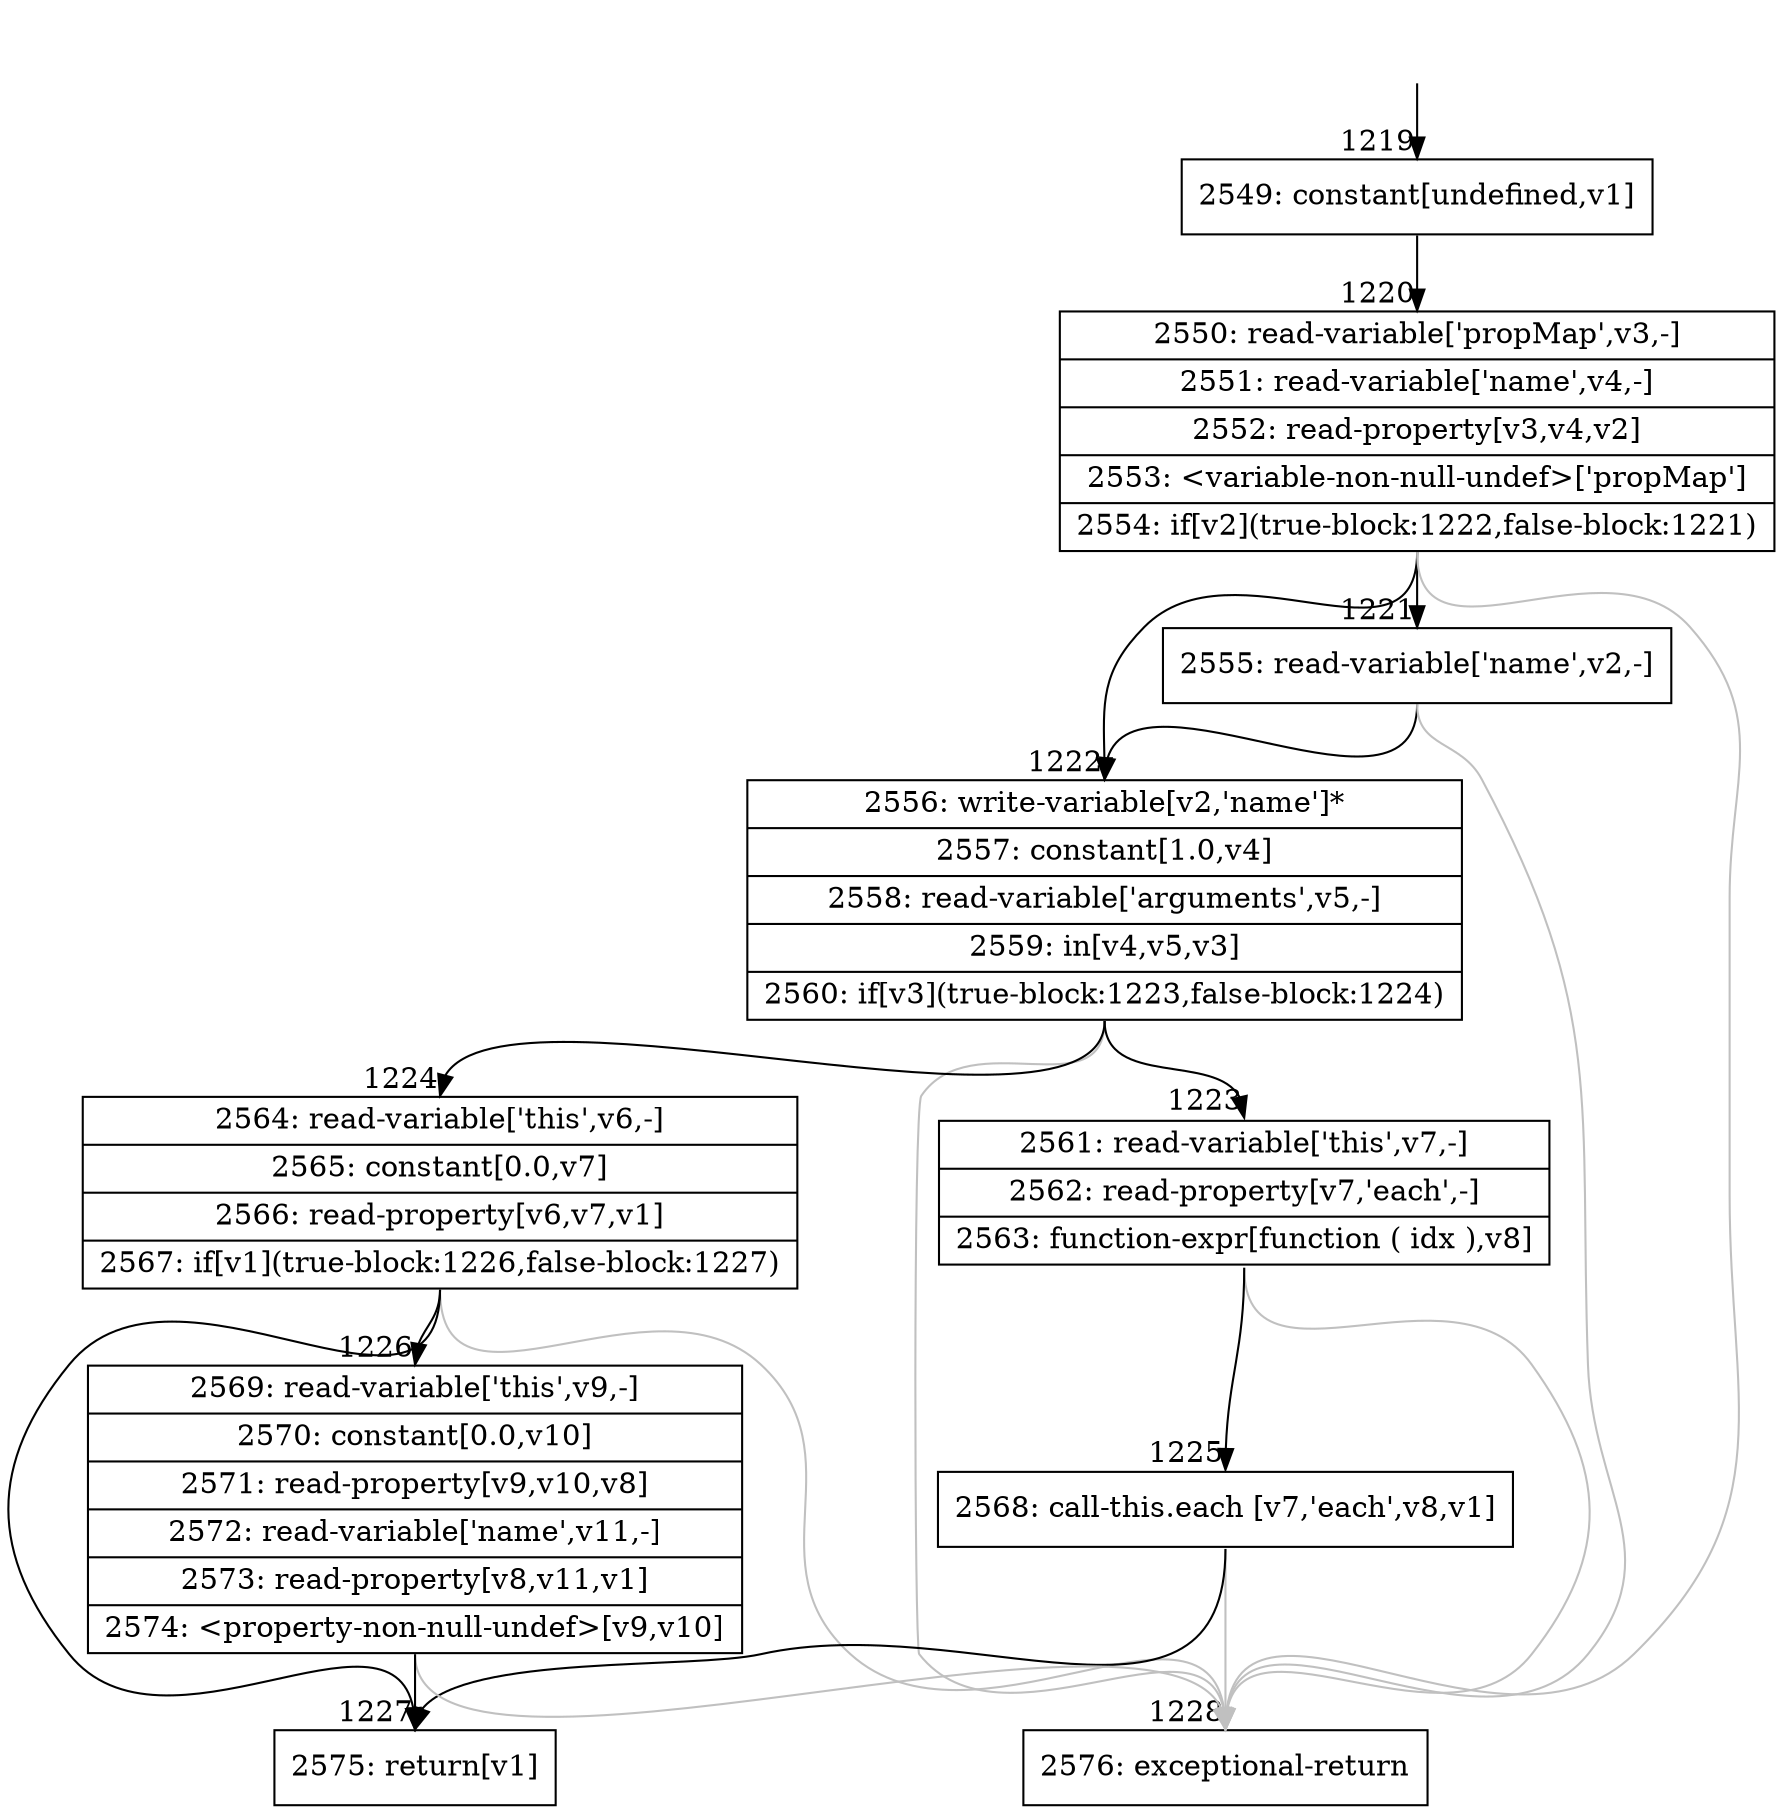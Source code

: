 digraph {
rankdir="TD"
BB_entry118[shape=none,label=""];
BB_entry118 -> BB1219 [tailport=s, headport=n, headlabel="    1219"]
BB1219 [shape=record label="{2549: constant[undefined,v1]}" ] 
BB1219 -> BB1220 [tailport=s, headport=n, headlabel="      1220"]
BB1220 [shape=record label="{2550: read-variable['propMap',v3,-]|2551: read-variable['name',v4,-]|2552: read-property[v3,v4,v2]|2553: \<variable-non-null-undef\>['propMap']|2554: if[v2](true-block:1222,false-block:1221)}" ] 
BB1220 -> BB1222 [tailport=s, headport=n, headlabel="      1222"]
BB1220 -> BB1221 [tailport=s, headport=n, headlabel="      1221"]
BB1220 -> BB1228 [tailport=s, headport=n, color=gray, headlabel="      1228"]
BB1221 [shape=record label="{2555: read-variable['name',v2,-]}" ] 
BB1221 -> BB1222 [tailport=s, headport=n]
BB1221 -> BB1228 [tailport=s, headport=n, color=gray]
BB1222 [shape=record label="{2556: write-variable[v2,'name']*|2557: constant[1.0,v4]|2558: read-variable['arguments',v5,-]|2559: in[v4,v5,v3]|2560: if[v3](true-block:1223,false-block:1224)}" ] 
BB1222 -> BB1223 [tailport=s, headport=n, headlabel="      1223"]
BB1222 -> BB1224 [tailport=s, headport=n, headlabel="      1224"]
BB1222 -> BB1228 [tailport=s, headport=n, color=gray]
BB1223 [shape=record label="{2561: read-variable['this',v7,-]|2562: read-property[v7,'each',-]|2563: function-expr[function ( idx ),v8]}" ] 
BB1223 -> BB1225 [tailport=s, headport=n, headlabel="      1225"]
BB1223 -> BB1228 [tailport=s, headport=n, color=gray]
BB1224 [shape=record label="{2564: read-variable['this',v6,-]|2565: constant[0.0,v7]|2566: read-property[v6,v7,v1]|2567: if[v1](true-block:1226,false-block:1227)}" ] 
BB1224 -> BB1227 [tailport=s, headport=n, headlabel="      1227"]
BB1224 -> BB1226 [tailport=s, headport=n, headlabel="      1226"]
BB1224 -> BB1228 [tailport=s, headport=n, color=gray]
BB1225 [shape=record label="{2568: call-this.each [v7,'each',v8,v1]}" ] 
BB1225 -> BB1227 [tailport=s, headport=n]
BB1225 -> BB1228 [tailport=s, headport=n, color=gray]
BB1226 [shape=record label="{2569: read-variable['this',v9,-]|2570: constant[0.0,v10]|2571: read-property[v9,v10,v8]|2572: read-variable['name',v11,-]|2573: read-property[v8,v11,v1]|2574: \<property-non-null-undef\>[v9,v10]}" ] 
BB1226 -> BB1227 [tailport=s, headport=n]
BB1226 -> BB1228 [tailport=s, headport=n, color=gray]
BB1227 [shape=record label="{2575: return[v1]}" ] 
BB1228 [shape=record label="{2576: exceptional-return}" ] 
//#$~ 629
}
